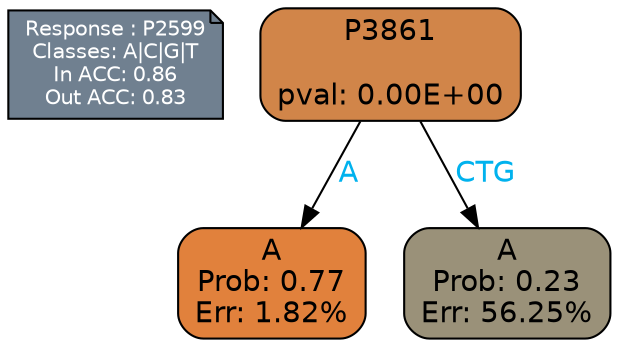 digraph Tree {
node [shape=box, style="filled, rounded", color="black", fontname=helvetica] ;
graph [ranksep=equally, splines=polylines, bgcolor=transparent, dpi=600] ;
edge [fontname=helvetica] ;
LEGEND [label="Response : P2599
Classes: A|C|G|T
In ACC: 0.86
Out ACC: 0.83
",shape=note,align=left,style=filled,fillcolor="slategray",fontcolor="white",fontsize=10];1 [label="P3861

pval: 0.00E+00", fillcolor="#d18549"] ;
2 [label="A
Prob: 0.77
Err: 1.82%", fillcolor="#e1813c"] ;
3 [label="A
Prob: 0.23
Err: 56.25%", fillcolor="#9a9179"] ;
1 -> 2 [label="A",fontcolor=deepskyblue2] ;
1 -> 3 [label="CTG",fontcolor=deepskyblue2] ;
{rank = same; 2;3;}{rank = same; LEGEND;1;}}